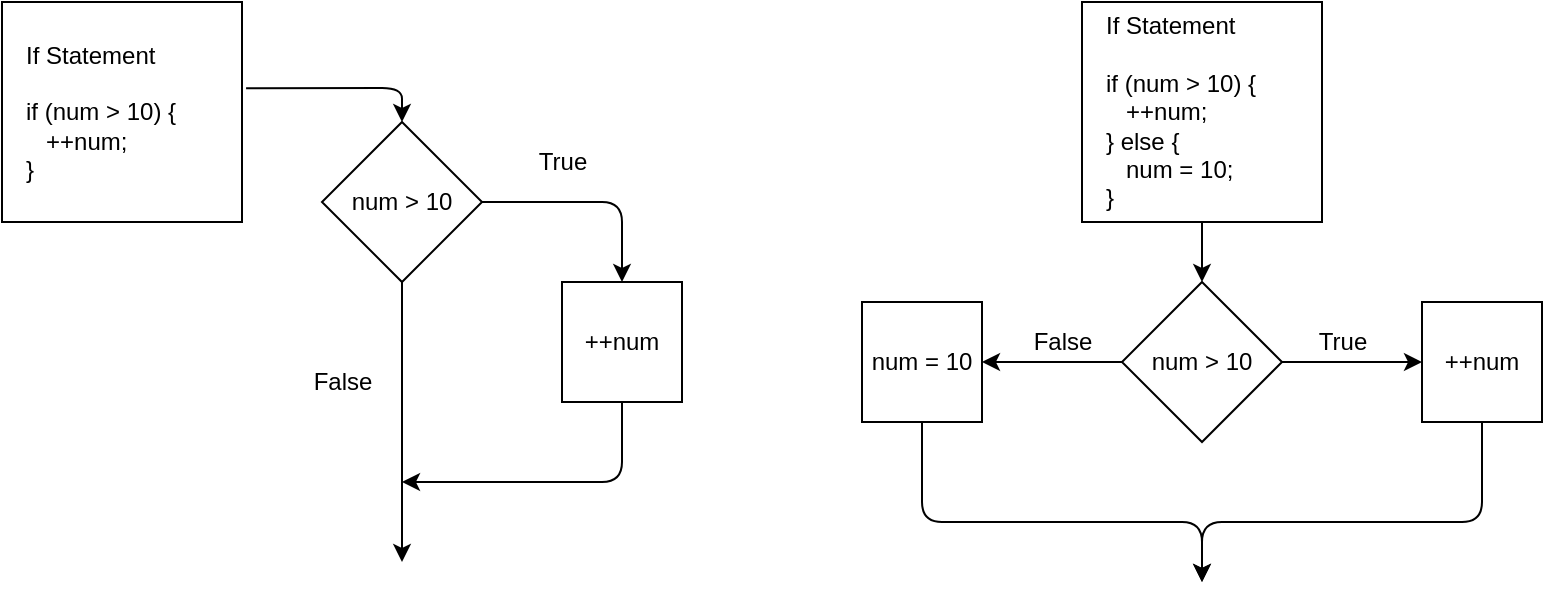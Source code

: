 <mxfile>
    <diagram id="QBtihq9-zuxkx7yN5ucl" name="Page-1">
        <mxGraphModel dx="875" dy="525" grid="1" gridSize="10" guides="1" tooltips="1" connect="1" arrows="1" fold="1" page="1" pageScale="1" pageWidth="850" pageHeight="1100" math="0" shadow="0">
            <root>
                <mxCell id="0"/>
                <mxCell id="1" parent="0"/>
                <mxCell id="2" value="&amp;nbsp; &amp;nbsp;If Statement&lt;br&gt;&lt;br&gt;&amp;nbsp; &amp;nbsp;if (num &amp;gt; 10) {&lt;br&gt;&amp;nbsp; &amp;nbsp; &amp;nbsp; ++num;&lt;br&gt;&amp;nbsp; &amp;nbsp;}" style="rounded=0;whiteSpace=wrap;html=1;align=left;" vertex="1" parent="1">
                    <mxGeometry x="40" y="40" width="120" height="110" as="geometry"/>
                </mxCell>
                <mxCell id="6" style="edgeStyle=none;html=1;entryX=0.5;entryY=0;entryDx=0;entryDy=0;" edge="1" parent="1" source="3" target="5">
                    <mxGeometry relative="1" as="geometry">
                        <mxPoint x="350" y="140" as="targetPoint"/>
                        <Array as="points">
                            <mxPoint x="350" y="140"/>
                        </Array>
                    </mxGeometry>
                </mxCell>
                <mxCell id="8" style="edgeStyle=none;html=1;" edge="1" parent="1" source="3">
                    <mxGeometry relative="1" as="geometry">
                        <mxPoint x="240" y="320" as="targetPoint"/>
                    </mxGeometry>
                </mxCell>
                <mxCell id="3" value="num &amp;gt; 10" style="rhombus;whiteSpace=wrap;html=1;" vertex="1" parent="1">
                    <mxGeometry x="200" y="100" width="80" height="80" as="geometry"/>
                </mxCell>
                <mxCell id="4" value="" style="endArrow=classic;html=1;entryX=0.5;entryY=0;entryDx=0;entryDy=0;exitX=1.017;exitY=0.392;exitDx=0;exitDy=0;exitPerimeter=0;" edge="1" parent="1" source="2" target="3">
                    <mxGeometry width="50" height="50" relative="1" as="geometry">
                        <mxPoint x="240" y="40" as="sourcePoint"/>
                        <mxPoint x="450" y="420" as="targetPoint"/>
                        <Array as="points">
                            <mxPoint x="240" y="83"/>
                        </Array>
                    </mxGeometry>
                </mxCell>
                <mxCell id="9" style="edgeStyle=none;html=1;exitX=0.5;exitY=1;exitDx=0;exitDy=0;" edge="1" parent="1" source="5">
                    <mxGeometry relative="1" as="geometry">
                        <mxPoint x="240" y="280" as="targetPoint"/>
                        <Array as="points">
                            <mxPoint x="350" y="280"/>
                        </Array>
                    </mxGeometry>
                </mxCell>
                <mxCell id="5" value="++num" style="whiteSpace=wrap;html=1;aspect=fixed;" vertex="1" parent="1">
                    <mxGeometry x="320" y="180" width="60" height="60" as="geometry"/>
                </mxCell>
                <mxCell id="7" value="True" style="text;html=1;align=center;verticalAlign=middle;resizable=0;points=[];autosize=1;strokeColor=none;fillColor=none;" vertex="1" parent="1">
                    <mxGeometry x="300" y="110" width="40" height="20" as="geometry"/>
                </mxCell>
                <mxCell id="10" value="False" style="text;html=1;align=center;verticalAlign=middle;resizable=0;points=[];autosize=1;strokeColor=none;fillColor=none;" vertex="1" parent="1">
                    <mxGeometry x="190" y="220" width="40" height="20" as="geometry"/>
                </mxCell>
                <mxCell id="13" style="edgeStyle=none;html=1;entryX=0.5;entryY=0;entryDx=0;entryDy=0;" edge="1" parent="1" source="11" target="12">
                    <mxGeometry relative="1" as="geometry"/>
                </mxCell>
                <mxCell id="11" value="&amp;nbsp; &amp;nbsp;If Statement&lt;br&gt;&lt;br&gt;&amp;nbsp; &amp;nbsp;if (num &amp;gt; 10) {&lt;br&gt;&amp;nbsp; &amp;nbsp; &amp;nbsp; ++num;&lt;br&gt;&amp;nbsp; &amp;nbsp;} else {&lt;br&gt;&amp;nbsp; &amp;nbsp; &amp;nbsp; num = 10;&lt;br&gt;&amp;nbsp; &amp;nbsp;}" style="rounded=0;whiteSpace=wrap;html=1;align=left;" vertex="1" parent="1">
                    <mxGeometry x="580" y="40" width="120" height="110" as="geometry"/>
                </mxCell>
                <mxCell id="16" style="edgeStyle=none;html=1;entryX=1;entryY=0.5;entryDx=0;entryDy=0;" edge="1" parent="1" source="12" target="15">
                    <mxGeometry relative="1" as="geometry"/>
                </mxCell>
                <mxCell id="17" style="edgeStyle=none;html=1;entryX=0;entryY=0.5;entryDx=0;entryDy=0;" edge="1" parent="1" source="12" target="14">
                    <mxGeometry relative="1" as="geometry"/>
                </mxCell>
                <mxCell id="12" value="num &amp;gt; 10" style="rhombus;whiteSpace=wrap;html=1;" vertex="1" parent="1">
                    <mxGeometry x="600" y="180" width="80" height="80" as="geometry"/>
                </mxCell>
                <mxCell id="19" style="edgeStyle=none;html=1;exitX=0.5;exitY=1;exitDx=0;exitDy=0;" edge="1" parent="1" source="14">
                    <mxGeometry relative="1" as="geometry">
                        <mxPoint x="640" y="330" as="targetPoint"/>
                        <Array as="points">
                            <mxPoint x="780" y="300"/>
                            <mxPoint x="640" y="300"/>
                        </Array>
                    </mxGeometry>
                </mxCell>
                <mxCell id="14" value="++num" style="whiteSpace=wrap;html=1;aspect=fixed;" vertex="1" parent="1">
                    <mxGeometry x="750" y="190" width="60" height="60" as="geometry"/>
                </mxCell>
                <mxCell id="20" style="edgeStyle=none;html=1;exitX=0.5;exitY=1;exitDx=0;exitDy=0;" edge="1" parent="1" source="15">
                    <mxGeometry relative="1" as="geometry">
                        <mxPoint x="640" y="330" as="targetPoint"/>
                        <Array as="points">
                            <mxPoint x="500" y="300"/>
                            <mxPoint x="640" y="300"/>
                        </Array>
                    </mxGeometry>
                </mxCell>
                <mxCell id="15" value="num = 10" style="whiteSpace=wrap;html=1;aspect=fixed;" vertex="1" parent="1">
                    <mxGeometry x="470" y="190" width="60" height="60" as="geometry"/>
                </mxCell>
                <mxCell id="21" value="True" style="text;html=1;align=center;verticalAlign=middle;resizable=0;points=[];autosize=1;strokeColor=none;fillColor=none;" vertex="1" parent="1">
                    <mxGeometry x="690" y="200" width="40" height="20" as="geometry"/>
                </mxCell>
                <mxCell id="22" value="False" style="text;html=1;align=center;verticalAlign=middle;resizable=0;points=[];autosize=1;strokeColor=none;fillColor=none;" vertex="1" parent="1">
                    <mxGeometry x="550" y="200" width="40" height="20" as="geometry"/>
                </mxCell>
            </root>
        </mxGraphModel>
    </diagram>
</mxfile>